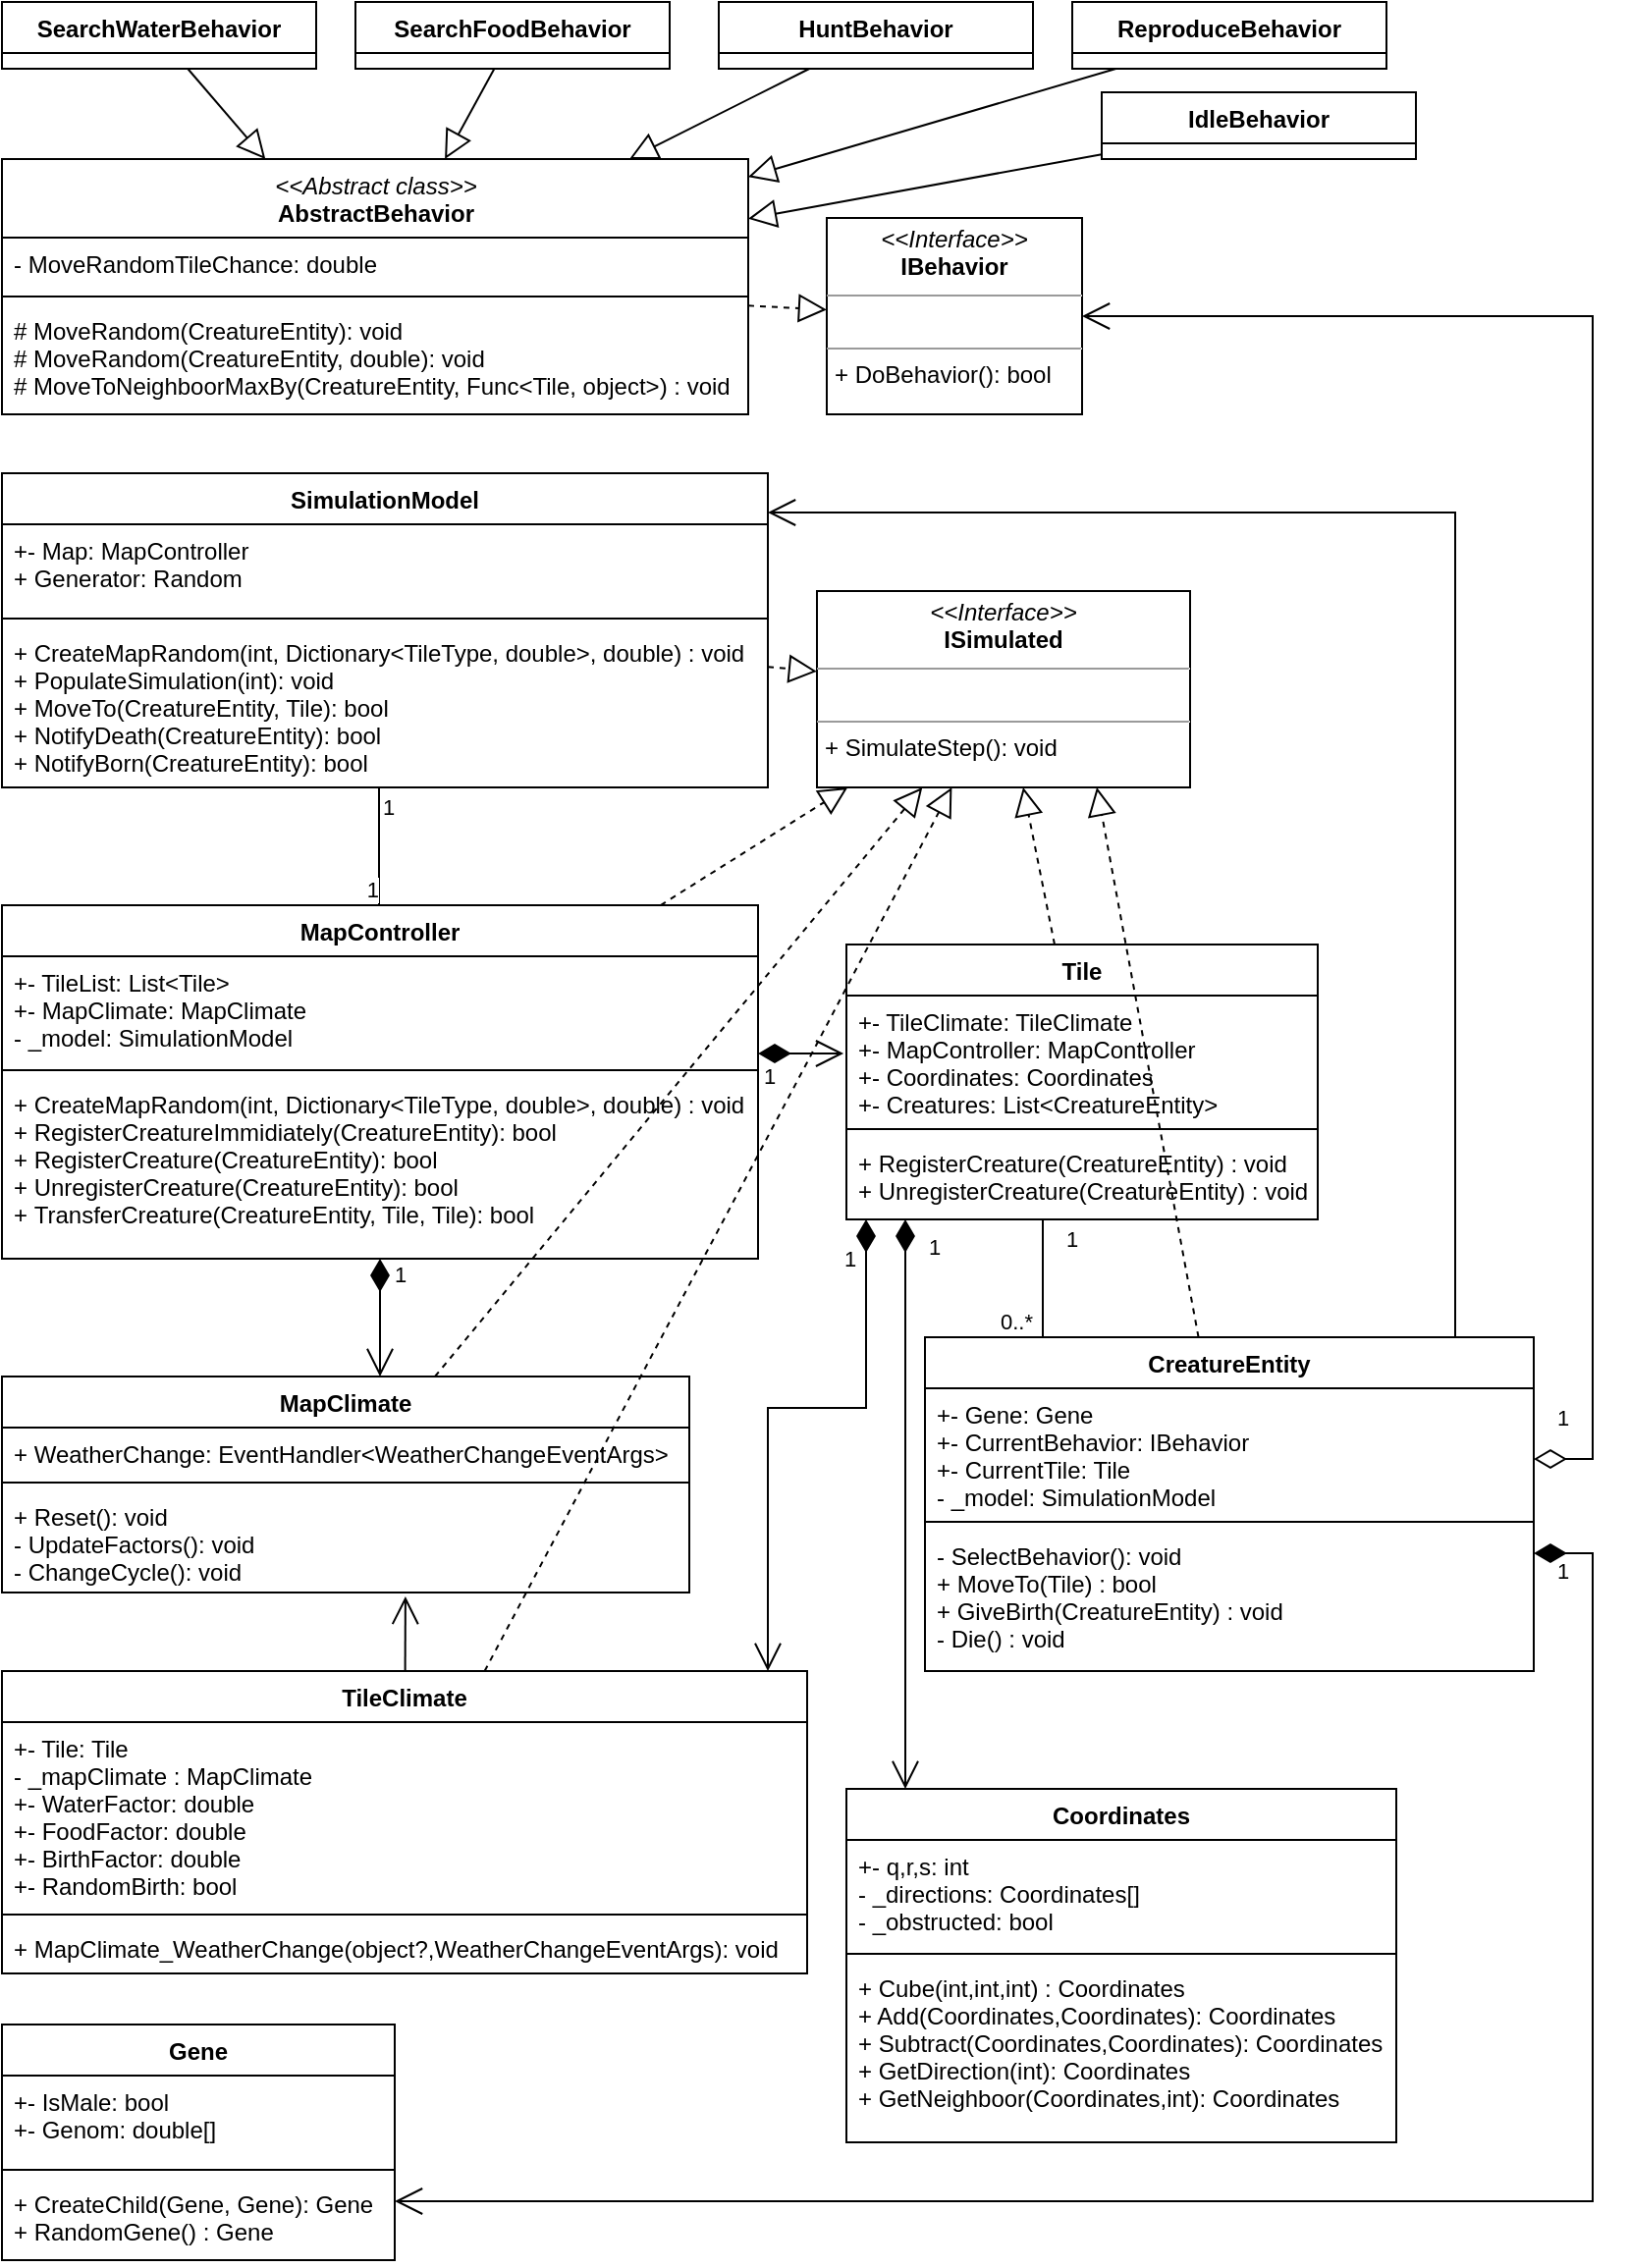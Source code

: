 <mxfile version="18.1.1" type="device"><diagram id="NXbVihIPCq2T1thtaOVZ" name="Page-1"><mxGraphModel dx="2031" dy="1089" grid="1" gridSize="10" guides="1" tooltips="1" connect="1" arrows="1" fold="1" page="1" pageScale="1" pageWidth="827" pageHeight="1169" math="0" shadow="0"><root><mxCell id="0"/><mxCell id="1" parent="0"/><mxCell id="KNJFSg-WG_PmWsRkMeY_-1" value="Gene" style="swimlane;fontStyle=1;align=center;verticalAlign=top;childLayout=stackLayout;horizontal=1;startSize=26;horizontalStack=0;resizeParent=1;resizeParentMax=0;resizeLast=0;collapsible=1;marginBottom=0;" parent="1" vertex="1"><mxGeometry y="1040" width="200" height="120" as="geometry"/></mxCell><mxCell id="KNJFSg-WG_PmWsRkMeY_-2" value="+- IsMale: bool&#10;+- Genom: double[]&#10;" style="text;strokeColor=none;fillColor=none;align=left;verticalAlign=top;spacingLeft=4;spacingRight=4;overflow=hidden;rotatable=0;points=[[0,0.5],[1,0.5]];portConstraint=eastwest;" parent="KNJFSg-WG_PmWsRkMeY_-1" vertex="1"><mxGeometry y="26" width="200" height="44" as="geometry"/></mxCell><mxCell id="KNJFSg-WG_PmWsRkMeY_-3" value="" style="line;strokeWidth=1;fillColor=none;align=left;verticalAlign=middle;spacingTop=-1;spacingLeft=3;spacingRight=3;rotatable=0;labelPosition=right;points=[];portConstraint=eastwest;" parent="KNJFSg-WG_PmWsRkMeY_-1" vertex="1"><mxGeometry y="70" width="200" height="8" as="geometry"/></mxCell><mxCell id="KNJFSg-WG_PmWsRkMeY_-4" value="+ CreateChild(Gene, Gene): Gene&#10;+ RandomGene() : Gene&#10;" style="text;strokeColor=none;fillColor=none;align=left;verticalAlign=top;spacingLeft=4;spacingRight=4;overflow=hidden;rotatable=0;points=[[0,0.5],[1,0.5]];portConstraint=eastwest;" parent="KNJFSg-WG_PmWsRkMeY_-1" vertex="1"><mxGeometry y="78" width="200" height="42" as="geometry"/></mxCell><mxCell id="KNJFSg-WG_PmWsRkMeY_-43" value="&lt;p style=&quot;margin: 0px ; margin-top: 4px ; text-align: center&quot;&gt;&lt;i&gt;&amp;lt;&amp;lt;Interface&amp;gt;&amp;gt;&lt;/i&gt;&lt;br&gt;&lt;b&gt;IBehavior&lt;/b&gt;&lt;/p&gt;&lt;hr size=&quot;1&quot;&gt;&lt;p style=&quot;margin: 0px ; margin-left: 4px&quot;&gt;&lt;br&gt;&lt;/p&gt;&lt;hr size=&quot;1&quot;&gt;&lt;p style=&quot;margin: 0px ; margin-left: 4px&quot;&gt;+ DoBehavior(): bool&lt;/p&gt;" style="verticalAlign=top;align=left;overflow=fill;fontSize=12;fontFamily=Helvetica;html=1;" parent="1" vertex="1"><mxGeometry x="420" y="120" width="130" height="100" as="geometry"/></mxCell><mxCell id="KNJFSg-WG_PmWsRkMeY_-48" value="CreatureEntity" style="swimlane;fontStyle=1;align=center;verticalAlign=top;childLayout=stackLayout;horizontal=1;startSize=26;horizontalStack=0;resizeParent=1;resizeParentMax=0;resizeLast=0;collapsible=1;marginBottom=0;" parent="1" vertex="1"><mxGeometry x="470" y="690" width="310" height="170" as="geometry"/></mxCell><mxCell id="KNJFSg-WG_PmWsRkMeY_-49" value="+- Gene: Gene&#10;+- CurrentBehavior: IBehavior&#10;+- CurrentTile: Tile&#10;- _model: SimulationModel" style="text;strokeColor=none;fillColor=none;align=left;verticalAlign=top;spacingLeft=4;spacingRight=4;overflow=hidden;rotatable=0;points=[[0,0.5],[1,0.5]];portConstraint=eastwest;" parent="KNJFSg-WG_PmWsRkMeY_-48" vertex="1"><mxGeometry y="26" width="310" height="64" as="geometry"/></mxCell><mxCell id="KNJFSg-WG_PmWsRkMeY_-50" value="" style="line;strokeWidth=1;fillColor=none;align=left;verticalAlign=middle;spacingTop=-1;spacingLeft=3;spacingRight=3;rotatable=0;labelPosition=right;points=[];portConstraint=eastwest;" parent="KNJFSg-WG_PmWsRkMeY_-48" vertex="1"><mxGeometry y="90" width="310" height="8" as="geometry"/></mxCell><mxCell id="KNJFSg-WG_PmWsRkMeY_-51" value="- SelectBehavior(): void&#10;+ MoveTo(Tile) : bool&#10;+ GiveBirth(CreatureEntity) : void&#10;- Die() : void" style="text;strokeColor=none;fillColor=none;align=left;verticalAlign=top;spacingLeft=4;spacingRight=4;overflow=hidden;rotatable=0;points=[[0,0.5],[1,0.5]];portConstraint=eastwest;" parent="KNJFSg-WG_PmWsRkMeY_-48" vertex="1"><mxGeometry y="98" width="310" height="72" as="geometry"/></mxCell><mxCell id="KNJFSg-WG_PmWsRkMeY_-52" value="1" style="endArrow=open;html=1;endSize=12;startArrow=diamondThin;startSize=14;startFill=1;edgeStyle=orthogonalEdgeStyle;align=left;verticalAlign=bottom;rounded=0;" parent="1" source="KNJFSg-WG_PmWsRkMeY_-48" target="KNJFSg-WG_PmWsRkMeY_-1" edge="1"><mxGeometry x="-0.979" y="-18" relative="1" as="geometry"><mxPoint x="240" y="170" as="sourcePoint"/><mxPoint x="680" y="150" as="targetPoint"/><mxPoint as="offset"/><Array as="points"><mxPoint x="810" y="800"/><mxPoint x="810" y="1130"/></Array></mxGeometry></mxCell><mxCell id="KNJFSg-WG_PmWsRkMeY_-54" value="1" style="endArrow=open;html=1;endSize=12;startArrow=diamondThin;startSize=14;startFill=0;edgeStyle=orthogonalEdgeStyle;align=left;verticalAlign=bottom;rounded=0;entryX=1;entryY=0.5;entryDx=0;entryDy=0;" parent="1" source="KNJFSg-WG_PmWsRkMeY_-48" target="KNJFSg-WG_PmWsRkMeY_-43" edge="1"><mxGeometry x="-0.977" y="12" relative="1" as="geometry"><mxPoint x="520" y="290" as="sourcePoint"/><mxPoint x="640" y="250" as="targetPoint"/><mxPoint as="offset"/><Array as="points"><mxPoint x="810" y="752"/><mxPoint x="810" y="170"/></Array></mxGeometry></mxCell><mxCell id="KNJFSg-WG_PmWsRkMeY_-56" value="SearchWaterBehavior" style="swimlane;fontStyle=1;align=center;verticalAlign=top;childLayout=stackLayout;horizontal=1;startSize=26;horizontalStack=0;resizeParent=1;resizeParentMax=0;resizeLast=0;collapsible=1;marginBottom=0;" parent="1" vertex="1"><mxGeometry y="10" width="160" height="34" as="geometry"/></mxCell><mxCell id="KNJFSg-WG_PmWsRkMeY_-60" value="SearchFoodBehavior" style="swimlane;fontStyle=1;align=center;verticalAlign=top;childLayout=stackLayout;horizontal=1;startSize=26;horizontalStack=0;resizeParent=1;resizeParentMax=0;resizeLast=0;collapsible=1;marginBottom=0;" parent="1" vertex="1"><mxGeometry x="180" y="10" width="160" height="34" as="geometry"><mxRectangle x="210" y="40" width="110" height="26" as="alternateBounds"/></mxGeometry></mxCell><mxCell id="KNJFSg-WG_PmWsRkMeY_-64" value="HuntBehavior" style="swimlane;fontStyle=1;align=center;verticalAlign=top;childLayout=stackLayout;horizontal=1;startSize=26;horizontalStack=0;resizeParent=1;resizeParentMax=0;resizeLast=0;collapsible=1;marginBottom=0;" parent="1" vertex="1"><mxGeometry x="365" y="10" width="160" height="34" as="geometry"/></mxCell><mxCell id="KNJFSg-WG_PmWsRkMeY_-68" value="ReproduceBehavior" style="swimlane;fontStyle=1;align=center;verticalAlign=top;childLayout=stackLayout;horizontal=1;startSize=26;horizontalStack=0;resizeParent=1;resizeParentMax=0;resizeLast=0;collapsible=1;marginBottom=0;" parent="1" vertex="1"><mxGeometry x="545" y="10" width="160" height="34" as="geometry"/></mxCell><mxCell id="KNJFSg-WG_PmWsRkMeY_-80" value="MapController" style="swimlane;fontStyle=1;align=center;verticalAlign=top;childLayout=stackLayout;horizontal=1;startSize=26;horizontalStack=0;resizeParent=1;resizeParentMax=0;resizeLast=0;collapsible=1;marginBottom=0;" parent="1" vertex="1"><mxGeometry y="470" width="385" height="180" as="geometry"/></mxCell><mxCell id="KNJFSg-WG_PmWsRkMeY_-81" value="+- TileList: List&lt;Tile&gt;&#10;+- MapClimate: MapClimate&#10;- _model: SimulationModel" style="text;strokeColor=none;fillColor=none;align=left;verticalAlign=top;spacingLeft=4;spacingRight=4;overflow=hidden;rotatable=0;points=[[0,0.5],[1,0.5]];portConstraint=eastwest;" parent="KNJFSg-WG_PmWsRkMeY_-80" vertex="1"><mxGeometry y="26" width="385" height="54" as="geometry"/></mxCell><mxCell id="KNJFSg-WG_PmWsRkMeY_-82" value="" style="line;strokeWidth=1;fillColor=none;align=left;verticalAlign=middle;spacingTop=-1;spacingLeft=3;spacingRight=3;rotatable=0;labelPosition=right;points=[];portConstraint=eastwest;" parent="KNJFSg-WG_PmWsRkMeY_-80" vertex="1"><mxGeometry y="80" width="385" height="8" as="geometry"/></mxCell><mxCell id="KNJFSg-WG_PmWsRkMeY_-83" value="+ CreateMapRandom(int, Dictionary&lt;TileType, double&gt;, double) : void&#10;+ RegisterCreatureImmidiately(CreatureEntity): bool&#10;+ RegisterCreature(CreatureEntity): bool&#10;+ UnregisterCreature(CreatureEntity): bool &#10;+ TransferCreature(CreatureEntity, Tile, Tile): bool" style="text;strokeColor=none;fillColor=none;align=left;verticalAlign=top;spacingLeft=4;spacingRight=4;overflow=hidden;rotatable=0;points=[[0,0.5],[1,0.5]];portConstraint=eastwest;" parent="KNJFSg-WG_PmWsRkMeY_-80" vertex="1"><mxGeometry y="88" width="385" height="92" as="geometry"/></mxCell><mxCell id="KNJFSg-WG_PmWsRkMeY_-84" value="Tile" style="swimlane;fontStyle=1;align=center;verticalAlign=top;childLayout=stackLayout;horizontal=1;startSize=26;horizontalStack=0;resizeParent=1;resizeParentMax=0;resizeLast=0;collapsible=1;marginBottom=0;" parent="1" vertex="1"><mxGeometry x="430" y="490" width="240" height="140" as="geometry"/></mxCell><mxCell id="KNJFSg-WG_PmWsRkMeY_-85" value="+- TileClimate: TileClimate&#10;+- MapController: MapController&#10;+- Coordinates: Coordinates&#10;+- Creatures: List&lt;CreatureEntity&gt;" style="text;strokeColor=none;fillColor=none;align=left;verticalAlign=top;spacingLeft=4;spacingRight=4;overflow=hidden;rotatable=0;points=[[0,0.5],[1,0.5]];portConstraint=eastwest;" parent="KNJFSg-WG_PmWsRkMeY_-84" vertex="1"><mxGeometry y="26" width="240" height="64" as="geometry"/></mxCell><mxCell id="KNJFSg-WG_PmWsRkMeY_-86" value="" style="line;strokeWidth=1;fillColor=none;align=left;verticalAlign=middle;spacingTop=-1;spacingLeft=3;spacingRight=3;rotatable=0;labelPosition=right;points=[];portConstraint=eastwest;" parent="KNJFSg-WG_PmWsRkMeY_-84" vertex="1"><mxGeometry y="90" width="240" height="8" as="geometry"/></mxCell><mxCell id="KNJFSg-WG_PmWsRkMeY_-87" value="+ RegisterCreature(CreatureEntity) : void&#10;+ UnregisterCreature(CreatureEntity) : void" style="text;strokeColor=none;fillColor=none;align=left;verticalAlign=top;spacingLeft=4;spacingRight=4;overflow=hidden;rotatable=0;points=[[0,0.5],[1,0.5]];portConstraint=eastwest;" parent="KNJFSg-WG_PmWsRkMeY_-84" vertex="1"><mxGeometry y="98" width="240" height="42" as="geometry"/></mxCell><mxCell id="KNJFSg-WG_PmWsRkMeY_-92" value="MapClimate" style="swimlane;fontStyle=1;align=center;verticalAlign=top;childLayout=stackLayout;horizontal=1;startSize=26;horizontalStack=0;resizeParent=1;resizeParentMax=0;resizeLast=0;collapsible=1;marginBottom=0;" parent="1" vertex="1"><mxGeometry y="710" width="350" height="110" as="geometry"/></mxCell><mxCell id="KNJFSg-WG_PmWsRkMeY_-93" value="+ WeatherChange: EventHandler&lt;WeatherChangeEventArgs&gt;" style="text;strokeColor=none;fillColor=none;align=left;verticalAlign=top;spacingLeft=4;spacingRight=4;overflow=hidden;rotatable=0;points=[[0,0.5],[1,0.5]];portConstraint=eastwest;" parent="KNJFSg-WG_PmWsRkMeY_-92" vertex="1"><mxGeometry y="26" width="350" height="24" as="geometry"/></mxCell><mxCell id="KNJFSg-WG_PmWsRkMeY_-94" value="" style="line;strokeWidth=1;fillColor=none;align=left;verticalAlign=middle;spacingTop=-1;spacingLeft=3;spacingRight=3;rotatable=0;labelPosition=right;points=[];portConstraint=eastwest;" parent="KNJFSg-WG_PmWsRkMeY_-92" vertex="1"><mxGeometry y="50" width="350" height="8" as="geometry"/></mxCell><mxCell id="KNJFSg-WG_PmWsRkMeY_-95" value="+ Reset(): void&#10;- UpdateFactors(): void&#10;- ChangeCycle(): void" style="text;strokeColor=none;fillColor=none;align=left;verticalAlign=top;spacingLeft=4;spacingRight=4;overflow=hidden;rotatable=0;points=[[0,0.5],[1,0.5]];portConstraint=eastwest;" parent="KNJFSg-WG_PmWsRkMeY_-92" vertex="1"><mxGeometry y="58" width="350" height="52" as="geometry"/></mxCell><mxCell id="KNJFSg-WG_PmWsRkMeY_-96" value="TileClimate" style="swimlane;fontStyle=1;align=center;verticalAlign=top;childLayout=stackLayout;horizontal=1;startSize=26;horizontalStack=0;resizeParent=1;resizeParentMax=0;resizeLast=0;collapsible=1;marginBottom=0;" parent="1" vertex="1"><mxGeometry y="860" width="410" height="154" as="geometry"/></mxCell><mxCell id="KNJFSg-WG_PmWsRkMeY_-97" value="+- Tile: Tile&#10;- _mapClimate : MapClimate&#10;+- WaterFactor: double&#10;+- FoodFactor: double&#10;+- BirthFactor: double&#10;+- RandomBirth: bool" style="text;strokeColor=none;fillColor=none;align=left;verticalAlign=top;spacingLeft=4;spacingRight=4;overflow=hidden;rotatable=0;points=[[0,0.5],[1,0.5]];portConstraint=eastwest;" parent="KNJFSg-WG_PmWsRkMeY_-96" vertex="1"><mxGeometry y="26" width="410" height="94" as="geometry"/></mxCell><mxCell id="KNJFSg-WG_PmWsRkMeY_-98" value="" style="line;strokeWidth=1;fillColor=none;align=left;verticalAlign=middle;spacingTop=-1;spacingLeft=3;spacingRight=3;rotatable=0;labelPosition=right;points=[];portConstraint=eastwest;" parent="KNJFSg-WG_PmWsRkMeY_-96" vertex="1"><mxGeometry y="120" width="410" height="8" as="geometry"/></mxCell><mxCell id="KNJFSg-WG_PmWsRkMeY_-99" value="+ MapClimate_WeatherChange(object?,WeatherChangeEventArgs): void" style="text;strokeColor=none;fillColor=none;align=left;verticalAlign=top;spacingLeft=4;spacingRight=4;overflow=hidden;rotatable=0;points=[[0,0.5],[1,0.5]];portConstraint=eastwest;" parent="KNJFSg-WG_PmWsRkMeY_-96" vertex="1"><mxGeometry y="128" width="410" height="26" as="geometry"/></mxCell><mxCell id="KNJFSg-WG_PmWsRkMeY_-104" value="SimulationModel" style="swimlane;fontStyle=1;align=center;verticalAlign=top;childLayout=stackLayout;horizontal=1;startSize=26;horizontalStack=0;resizeParent=1;resizeParentMax=0;resizeLast=0;collapsible=1;marginBottom=0;" parent="1" vertex="1"><mxGeometry y="250" width="390" height="160" as="geometry"/></mxCell><mxCell id="KNJFSg-WG_PmWsRkMeY_-105" value="+- Map: MapController&#10;+ Generator: Random" style="text;strokeColor=none;fillColor=none;align=left;verticalAlign=top;spacingLeft=4;spacingRight=4;overflow=hidden;rotatable=0;points=[[0,0.5],[1,0.5]];portConstraint=eastwest;" parent="KNJFSg-WG_PmWsRkMeY_-104" vertex="1"><mxGeometry y="26" width="390" height="44" as="geometry"/></mxCell><mxCell id="KNJFSg-WG_PmWsRkMeY_-106" value="" style="line;strokeWidth=1;fillColor=none;align=left;verticalAlign=middle;spacingTop=-1;spacingLeft=3;spacingRight=3;rotatable=0;labelPosition=right;points=[];portConstraint=eastwest;" parent="KNJFSg-WG_PmWsRkMeY_-104" vertex="1"><mxGeometry y="70" width="390" height="8" as="geometry"/></mxCell><mxCell id="KNJFSg-WG_PmWsRkMeY_-107" value="+ CreateMapRandom(int, Dictionary&lt;TileType, double&gt;, double) : void&#10;+ PopulateSimulation(int): void&#10;+ MoveTo(CreatureEntity, Tile): bool&#10;+ NotifyDeath(CreatureEntity): bool&#10;+ NotifyBorn(CreatureEntity): bool" style="text;strokeColor=none;fillColor=none;align=left;verticalAlign=top;spacingLeft=4;spacingRight=4;overflow=hidden;rotatable=0;points=[[0,0.5],[1,0.5]];portConstraint=eastwest;" parent="KNJFSg-WG_PmWsRkMeY_-104" vertex="1"><mxGeometry y="78" width="390" height="82" as="geometry"/></mxCell><mxCell id="KNJFSg-WG_PmWsRkMeY_-112" value="" style="endArrow=block;endFill=0;endSize=12;html=1;rounded=0;" parent="1" source="KNJFSg-WG_PmWsRkMeY_-68" target="QwKn0YzZzqVlDJcKkue2-1" edge="1"><mxGeometry width="160" relative="1" as="geometry"><mxPoint x="500" y="450" as="sourcePoint"/><mxPoint x="480" y="10" as="targetPoint"/></mxGeometry></mxCell><mxCell id="KNJFSg-WG_PmWsRkMeY_-113" value="" style="endArrow=block;endFill=0;endSize=12;html=1;rounded=0;" parent="1" source="KNJFSg-WG_PmWsRkMeY_-64" target="QwKn0YzZzqVlDJcKkue2-1" edge="1"><mxGeometry width="160" relative="1" as="geometry"><mxPoint x="486.02" y="-24" as="sourcePoint"/><mxPoint x="390" y="28.278" as="targetPoint"/></mxGeometry></mxCell><mxCell id="KNJFSg-WG_PmWsRkMeY_-114" value="" style="endArrow=block;endFill=0;endSize=12;html=1;rounded=0;" parent="1" source="KNJFSg-WG_PmWsRkMeY_-60" target="QwKn0YzZzqVlDJcKkue2-1" edge="1"><mxGeometry width="160" relative="1" as="geometry"><mxPoint x="496.02" y="-14" as="sourcePoint"/><mxPoint x="400" y="38.278" as="targetPoint"/></mxGeometry></mxCell><mxCell id="KNJFSg-WG_PmWsRkMeY_-115" value="" style="endArrow=block;endFill=0;endSize=12;html=1;rounded=0;" parent="1" source="KNJFSg-WG_PmWsRkMeY_-56" target="QwKn0YzZzqVlDJcKkue2-1" edge="1"><mxGeometry width="160" relative="1" as="geometry"><mxPoint x="506.02" y="-4" as="sourcePoint"/><mxPoint x="410" y="48.278" as="targetPoint"/></mxGeometry></mxCell><mxCell id="KNJFSg-WG_PmWsRkMeY_-121" value="" style="endArrow=none;html=1;edgeStyle=orthogonalEdgeStyle;rounded=0;" parent="1" source="KNJFSg-WG_PmWsRkMeY_-104" target="KNJFSg-WG_PmWsRkMeY_-80" edge="1"><mxGeometry relative="1" as="geometry"><mxPoint x="230" y="550" as="sourcePoint"/><mxPoint x="390" y="550" as="targetPoint"/><Array as="points"><mxPoint x="192" y="430"/><mxPoint x="192" y="430"/></Array></mxGeometry></mxCell><mxCell id="KNJFSg-WG_PmWsRkMeY_-122" value="1" style="edgeLabel;resizable=0;html=1;align=left;verticalAlign=bottom;" parent="KNJFSg-WG_PmWsRkMeY_-121" connectable="0" vertex="1"><mxGeometry x="-1" relative="1" as="geometry"><mxPoint y="18" as="offset"/></mxGeometry></mxCell><mxCell id="KNJFSg-WG_PmWsRkMeY_-123" value="1" style="edgeLabel;resizable=0;html=1;align=right;verticalAlign=bottom;" parent="KNJFSg-WG_PmWsRkMeY_-121" connectable="0" vertex="1"><mxGeometry x="1" relative="1" as="geometry"/></mxCell><mxCell id="KNJFSg-WG_PmWsRkMeY_-125" value="1" style="endArrow=open;html=1;endSize=12;startArrow=diamondThin;startSize=14;startFill=1;edgeStyle=orthogonalEdgeStyle;align=left;verticalAlign=bottom;rounded=0;" parent="1" source="KNJFSg-WG_PmWsRkMeY_-80" target="KNJFSg-WG_PmWsRkMeY_-92" edge="1"><mxGeometry x="-0.429" y="5" relative="1" as="geometry"><mxPoint x="440" y="710" as="sourcePoint"/><mxPoint x="600" y="710" as="targetPoint"/><mxPoint as="offset"/><Array as="points"><mxPoint x="175" y="650"/><mxPoint x="175" y="650"/></Array></mxGeometry></mxCell><mxCell id="KNJFSg-WG_PmWsRkMeY_-126" value="" style="endArrow=none;html=1;edgeStyle=orthogonalEdgeStyle;rounded=0;" parent="1" source="KNJFSg-WG_PmWsRkMeY_-84" target="KNJFSg-WG_PmWsRkMeY_-48" edge="1"><mxGeometry relative="1" as="geometry"><mxPoint x="520" y="500" as="sourcePoint"/><mxPoint x="680" y="500" as="targetPoint"/><Array as="points"><mxPoint x="530" y="670"/><mxPoint x="530" y="670"/></Array></mxGeometry></mxCell><mxCell id="KNJFSg-WG_PmWsRkMeY_-127" value="1" style="edgeLabel;resizable=0;html=1;align=left;verticalAlign=bottom;" parent="KNJFSg-WG_PmWsRkMeY_-126" connectable="0" vertex="1"><mxGeometry x="-1" relative="1" as="geometry"><mxPoint x="10" y="18" as="offset"/></mxGeometry></mxCell><mxCell id="KNJFSg-WG_PmWsRkMeY_-128" value="0..*" style="edgeLabel;resizable=0;html=1;align=right;verticalAlign=bottom;" parent="KNJFSg-WG_PmWsRkMeY_-126" connectable="0" vertex="1"><mxGeometry x="1" relative="1" as="geometry"><mxPoint x="-5" as="offset"/></mxGeometry></mxCell><mxCell id="KNJFSg-WG_PmWsRkMeY_-129" value="1" style="endArrow=open;html=1;endSize=12;startArrow=diamondThin;startSize=14;startFill=1;edgeStyle=orthogonalEdgeStyle;align=left;verticalAlign=bottom;rounded=0;" parent="1" source="KNJFSg-WG_PmWsRkMeY_-84" target="KNJFSg-WG_PmWsRkMeY_-96" edge="1"><mxGeometry x="-0.793" y="-13" relative="1" as="geometry"><mxPoint x="420" y="670" as="sourcePoint"/><mxPoint x="425" y="660" as="targetPoint"/><mxPoint as="offset"/><Array as="points"><mxPoint x="440" y="726"/><mxPoint x="390" y="726"/></Array></mxGeometry></mxCell><mxCell id="KNJFSg-WG_PmWsRkMeY_-132" value="1" style="endArrow=open;html=1;endSize=12;startArrow=diamondThin;startSize=14;startFill=1;edgeStyle=orthogonalEdgeStyle;align=left;verticalAlign=bottom;rounded=0;entryX=-0.006;entryY=0.461;entryDx=0;entryDy=0;entryPerimeter=0;" parent="1" source="KNJFSg-WG_PmWsRkMeY_-80" target="KNJFSg-WG_PmWsRkMeY_-85" edge="1"><mxGeometry x="-0.943" y="-20" relative="1" as="geometry"><mxPoint x="370" y="540" as="sourcePoint"/><mxPoint x="660" y="570" as="targetPoint"/><mxPoint as="offset"/><Array as="points"><mxPoint x="407" y="546"/></Array></mxGeometry></mxCell><mxCell id="zUnhGRHl24Qg7pDSaPSS-2" value="&lt;p style=&quot;margin: 0px ; margin-top: 4px ; text-align: center&quot;&gt;&lt;i&gt;&amp;lt;&amp;lt;Interface&amp;gt;&amp;gt;&lt;/i&gt;&lt;br&gt;&lt;b&gt;ISimulated&lt;/b&gt;&lt;/p&gt;&lt;hr size=&quot;1&quot;&gt;&lt;p style=&quot;margin: 0px ; margin-left: 4px&quot;&gt;&lt;br&gt;&lt;/p&gt;&lt;hr size=&quot;1&quot;&gt;&lt;p style=&quot;margin: 0px ; margin-left: 4px&quot;&gt;+ SimulateStep(): void&lt;/p&gt;" style="verticalAlign=top;align=left;overflow=fill;fontSize=12;fontFamily=Helvetica;html=1;" parent="1" vertex="1"><mxGeometry x="415" y="310" width="190" height="100" as="geometry"/></mxCell><mxCell id="zUnhGRHl24Qg7pDSaPSS-3" value="" style="endArrow=block;dashed=1;endFill=0;endSize=12;html=1;rounded=0;entryX=0.75;entryY=1;entryDx=0;entryDy=0;" parent="1" source="KNJFSg-WG_PmWsRkMeY_-48" target="zUnhGRHl24Qg7pDSaPSS-2" edge="1"><mxGeometry width="160" relative="1" as="geometry"><mxPoint x="110" y="130" as="sourcePoint"/><mxPoint x="270" y="130" as="targetPoint"/></mxGeometry></mxCell><mxCell id="zUnhGRHl24Qg7pDSaPSS-4" value="" style="endArrow=block;dashed=1;endFill=0;endSize=12;html=1;rounded=0;" parent="1" source="KNJFSg-WG_PmWsRkMeY_-104" target="zUnhGRHl24Qg7pDSaPSS-2" edge="1"><mxGeometry width="160" relative="1" as="geometry"><mxPoint x="210" y="550" as="sourcePoint"/><mxPoint x="370" y="550" as="targetPoint"/></mxGeometry></mxCell><mxCell id="zUnhGRHl24Qg7pDSaPSS-5" value="" style="endArrow=block;dashed=1;endFill=0;endSize=12;html=1;rounded=0;" parent="1" source="KNJFSg-WG_PmWsRkMeY_-80" target="zUnhGRHl24Qg7pDSaPSS-2" edge="1"><mxGeometry width="160" relative="1" as="geometry"><mxPoint x="140" y="520" as="sourcePoint"/><mxPoint x="300" y="520" as="targetPoint"/></mxGeometry></mxCell><mxCell id="zUnhGRHl24Qg7pDSaPSS-6" value="" style="endArrow=block;dashed=1;endFill=0;endSize=12;html=1;rounded=0;" parent="1" source="KNJFSg-WG_PmWsRkMeY_-92" target="zUnhGRHl24Qg7pDSaPSS-2" edge="1"><mxGeometry width="160" relative="1" as="geometry"><mxPoint x="340" y="640" as="sourcePoint"/><mxPoint x="500" y="640" as="targetPoint"/></mxGeometry></mxCell><mxCell id="zUnhGRHl24Qg7pDSaPSS-7" value="" style="endArrow=block;dashed=1;endFill=0;endSize=12;html=1;rounded=0;" parent="1" source="KNJFSg-WG_PmWsRkMeY_-96" target="zUnhGRHl24Qg7pDSaPSS-2" edge="1"><mxGeometry width="160" relative="1" as="geometry"><mxPoint x="380" y="700" as="sourcePoint"/><mxPoint x="540" y="700" as="targetPoint"/><Array as="points"><mxPoint x="410" y="550"/></Array></mxGeometry></mxCell><mxCell id="zUnhGRHl24Qg7pDSaPSS-8" value="" style="endArrow=block;dashed=1;endFill=0;endSize=12;html=1;rounded=0;" parent="1" source="KNJFSg-WG_PmWsRkMeY_-84" target="zUnhGRHl24Qg7pDSaPSS-2" edge="1"><mxGeometry width="160" relative="1" as="geometry"><mxPoint x="600" y="540" as="sourcePoint"/><mxPoint x="760" y="540" as="targetPoint"/></mxGeometry></mxCell><mxCell id="zUnhGRHl24Qg7pDSaPSS-10" value="Coordinates" style="swimlane;fontStyle=1;align=center;verticalAlign=top;childLayout=stackLayout;horizontal=1;startSize=26;horizontalStack=0;resizeParent=1;resizeParentMax=0;resizeLast=0;collapsible=1;marginBottom=0;" parent="1" vertex="1"><mxGeometry x="430" y="920" width="280" height="180" as="geometry"/></mxCell><mxCell id="zUnhGRHl24Qg7pDSaPSS-11" value="+- q,r,s: int&#10;- _directions: Coordinates[]&#10;- _obstructed: bool" style="text;strokeColor=none;fillColor=none;align=left;verticalAlign=top;spacingLeft=4;spacingRight=4;overflow=hidden;rotatable=0;points=[[0,0.5],[1,0.5]];portConstraint=eastwest;" parent="zUnhGRHl24Qg7pDSaPSS-10" vertex="1"><mxGeometry y="26" width="280" height="54" as="geometry"/></mxCell><mxCell id="zUnhGRHl24Qg7pDSaPSS-12" value="" style="line;strokeWidth=1;fillColor=none;align=left;verticalAlign=middle;spacingTop=-1;spacingLeft=3;spacingRight=3;rotatable=0;labelPosition=right;points=[];portConstraint=eastwest;" parent="zUnhGRHl24Qg7pDSaPSS-10" vertex="1"><mxGeometry y="80" width="280" height="8" as="geometry"/></mxCell><mxCell id="zUnhGRHl24Qg7pDSaPSS-13" value="+ Cube(int,int,int) : Coordinates&#10;+ Add(Coordinates,Coordinates): Coordinates&#10;+ Subtract(Coordinates,Coordinates): Coordinates&#10;+ GetDirection(int): Coordinates&#10;+ GetNeighboor(Coordinates,int): Coordinates" style="text;strokeColor=none;fillColor=none;align=left;verticalAlign=top;spacingLeft=4;spacingRight=4;overflow=hidden;rotatable=0;points=[[0,0.5],[1,0.5]];portConstraint=eastwest;" parent="zUnhGRHl24Qg7pDSaPSS-10" vertex="1"><mxGeometry y="88" width="280" height="92" as="geometry"/></mxCell><mxCell id="zUnhGRHl24Qg7pDSaPSS-14" value="1" style="endArrow=open;html=1;endSize=12;startArrow=diamondThin;startSize=14;startFill=1;edgeStyle=orthogonalEdgeStyle;align=left;verticalAlign=bottom;rounded=0;" parent="1" source="KNJFSg-WG_PmWsRkMeY_-84" target="zUnhGRHl24Qg7pDSaPSS-10" edge="1"><mxGeometry x="-0.842" y="10" relative="1" as="geometry"><mxPoint x="910" y="670" as="sourcePoint"/><mxPoint x="490" y="590" as="targetPoint"/><mxPoint as="offset"/><Array as="points"><mxPoint x="460" y="750"/><mxPoint x="460" y="750"/></Array></mxGeometry></mxCell><mxCell id="QwKn0YzZzqVlDJcKkue2-1" value="&amp;lt;&amp;lt;Abstract class&amp;gt;&amp;gt;&lt;br&gt;&lt;b style=&quot;font-style: normal&quot;&gt;AbstractBehavior&lt;/b&gt;" style="swimlane;fontStyle=2;align=center;verticalAlign=top;childLayout=stackLayout;horizontal=1;startSize=40;horizontalStack=0;resizeParent=1;resizeParentMax=0;resizeLast=0;collapsible=1;marginBottom=0;html=1;" parent="1" vertex="1"><mxGeometry y="90" width="380" height="130" as="geometry"/></mxCell><mxCell id="QwKn0YzZzqVlDJcKkue2-2" value="- MoveRandomTileChance: double" style="text;strokeColor=none;fillColor=none;align=left;verticalAlign=top;spacingLeft=4;spacingRight=4;overflow=hidden;rotatable=0;points=[[0,0.5],[1,0.5]];portConstraint=eastwest;" parent="QwKn0YzZzqVlDJcKkue2-1" vertex="1"><mxGeometry y="40" width="380" height="26" as="geometry"/></mxCell><mxCell id="QwKn0YzZzqVlDJcKkue2-3" value="" style="line;strokeWidth=1;fillColor=none;align=left;verticalAlign=middle;spacingTop=-1;spacingLeft=3;spacingRight=3;rotatable=0;labelPosition=right;points=[];portConstraint=eastwest;" parent="QwKn0YzZzqVlDJcKkue2-1" vertex="1"><mxGeometry y="66" width="380" height="8" as="geometry"/></mxCell><mxCell id="QwKn0YzZzqVlDJcKkue2-4" value="# MoveRandom(CreatureEntity): void&#10;# MoveRandom(CreatureEntity, double): void&#10;# MoveToNeighboorMaxBy(CreatureEntity, Func&lt;Tile, object&gt;) : void" style="text;strokeColor=none;fillColor=none;align=left;verticalAlign=top;spacingLeft=4;spacingRight=4;overflow=hidden;rotatable=0;points=[[0,0.5],[1,0.5]];portConstraint=eastwest;" parent="QwKn0YzZzqVlDJcKkue2-1" vertex="1"><mxGeometry y="74" width="380" height="56" as="geometry"/></mxCell><mxCell id="QwKn0YzZzqVlDJcKkue2-7" value="" style="endArrow=open;endFill=1;endSize=12;html=1;rounded=0;entryX=0.587;entryY=1.038;entryDx=0;entryDy=0;entryPerimeter=0;" parent="1" source="KNJFSg-WG_PmWsRkMeY_-96" target="KNJFSg-WG_PmWsRkMeY_-95" edge="1"><mxGeometry width="160" relative="1" as="geometry"><mxPoint x="150" y="750" as="sourcePoint"/><mxPoint x="310" y="750" as="targetPoint"/></mxGeometry></mxCell><mxCell id="QwKn0YzZzqVlDJcKkue2-8" value="" style="endArrow=block;dashed=1;endFill=0;endSize=12;html=1;rounded=0;" parent="1" source="QwKn0YzZzqVlDJcKkue2-1" target="KNJFSg-WG_PmWsRkMeY_-43" edge="1"><mxGeometry width="160" relative="1" as="geometry"><mxPoint x="480" y="-60" as="sourcePoint"/><mxPoint x="640" y="-60" as="targetPoint"/></mxGeometry></mxCell><mxCell id="QwKn0YzZzqVlDJcKkue2-17" value="" style="endArrow=open;html=1;endSize=12;startArrow=none;startSize=14;startFill=0;edgeStyle=orthogonalEdgeStyle;align=left;verticalAlign=bottom;rounded=0;" parent="1" source="KNJFSg-WG_PmWsRkMeY_-48" target="KNJFSg-WG_PmWsRkMeY_-104" edge="1"><mxGeometry x="-0.784" y="-10" relative="1" as="geometry"><mxPoint x="450" y="642" as="sourcePoint"/><mxPoint x="400" y="830" as="targetPoint"/><mxPoint as="offset"/><Array as="points"><mxPoint x="740" y="270"/></Array></mxGeometry></mxCell><mxCell id="QwKn0YzZzqVlDJcKkue2-18" value="IdleBehavior" style="swimlane;fontStyle=1;align=center;verticalAlign=top;childLayout=stackLayout;horizontal=1;startSize=26;horizontalStack=0;resizeParent=1;resizeParentMax=0;resizeLast=0;collapsible=1;marginBottom=0;" parent="1" vertex="1"><mxGeometry x="560" y="56" width="160" height="34" as="geometry"/></mxCell><mxCell id="QwKn0YzZzqVlDJcKkue2-19" value="" style="endArrow=block;endFill=0;endSize=12;html=1;rounded=0;" parent="1" source="QwKn0YzZzqVlDJcKkue2-18" target="QwKn0YzZzqVlDJcKkue2-1" edge="1"><mxGeometry width="160" relative="1" as="geometry"><mxPoint x="577.227" y="54" as="sourcePoint"/><mxPoint x="390" y="109.092" as="targetPoint"/></mxGeometry></mxCell></root></mxGraphModel></diagram></mxfile>